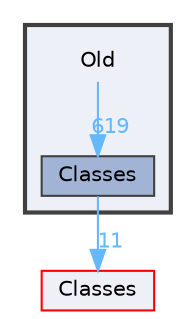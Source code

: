 digraph "C:/Users/HP/Documents/GitHub/Minero-Game/Old"
{
 // LATEX_PDF_SIZE
  bgcolor="transparent";
  edge [fontname=Helvetica,fontsize=10,labelfontname=Helvetica,labelfontsize=10];
  node [fontname=Helvetica,fontsize=10,shape=box,height=0.2,width=0.4];
  compound=true
  subgraph clusterdir_13b1c29666da8db7dc11b3995fbef0b8 {
    graph [ bgcolor="#edf0f7", pencolor="grey25", label="", fontname=Helvetica,fontsize=10 style="filled,bold", URL="dir_13b1c29666da8db7dc11b3995fbef0b8.html",tooltip=""]
    dir_13b1c29666da8db7dc11b3995fbef0b8 [shape=plaintext, label="Old"];
  dir_2a0b33f18a29a5d7512a293ec4090727 [label="Classes", fillcolor="#a2b4d6", color="grey25", style="filled", URL="dir_2a0b33f18a29a5d7512a293ec4090727.html",tooltip=""];
  }
  dir_0c68614ac8d8401edbf4146ded722294 [label="Classes", fillcolor="#edf0f7", color="red", style="filled", URL="dir_0c68614ac8d8401edbf4146ded722294.html",tooltip=""];
  dir_13b1c29666da8db7dc11b3995fbef0b8->dir_2a0b33f18a29a5d7512a293ec4090727 [headlabel="619", labeldistance=1.5 headhref="dir_000226_000050.html" href="dir_000226_000050.html" color="steelblue1" fontcolor="steelblue1"];
  dir_2a0b33f18a29a5d7512a293ec4090727->dir_0c68614ac8d8401edbf4146ded722294 [headlabel="11", labeldistance=1.5 headhref="dir_000050_000049.html" href="dir_000050_000049.html" color="steelblue1" fontcolor="steelblue1"];
}
